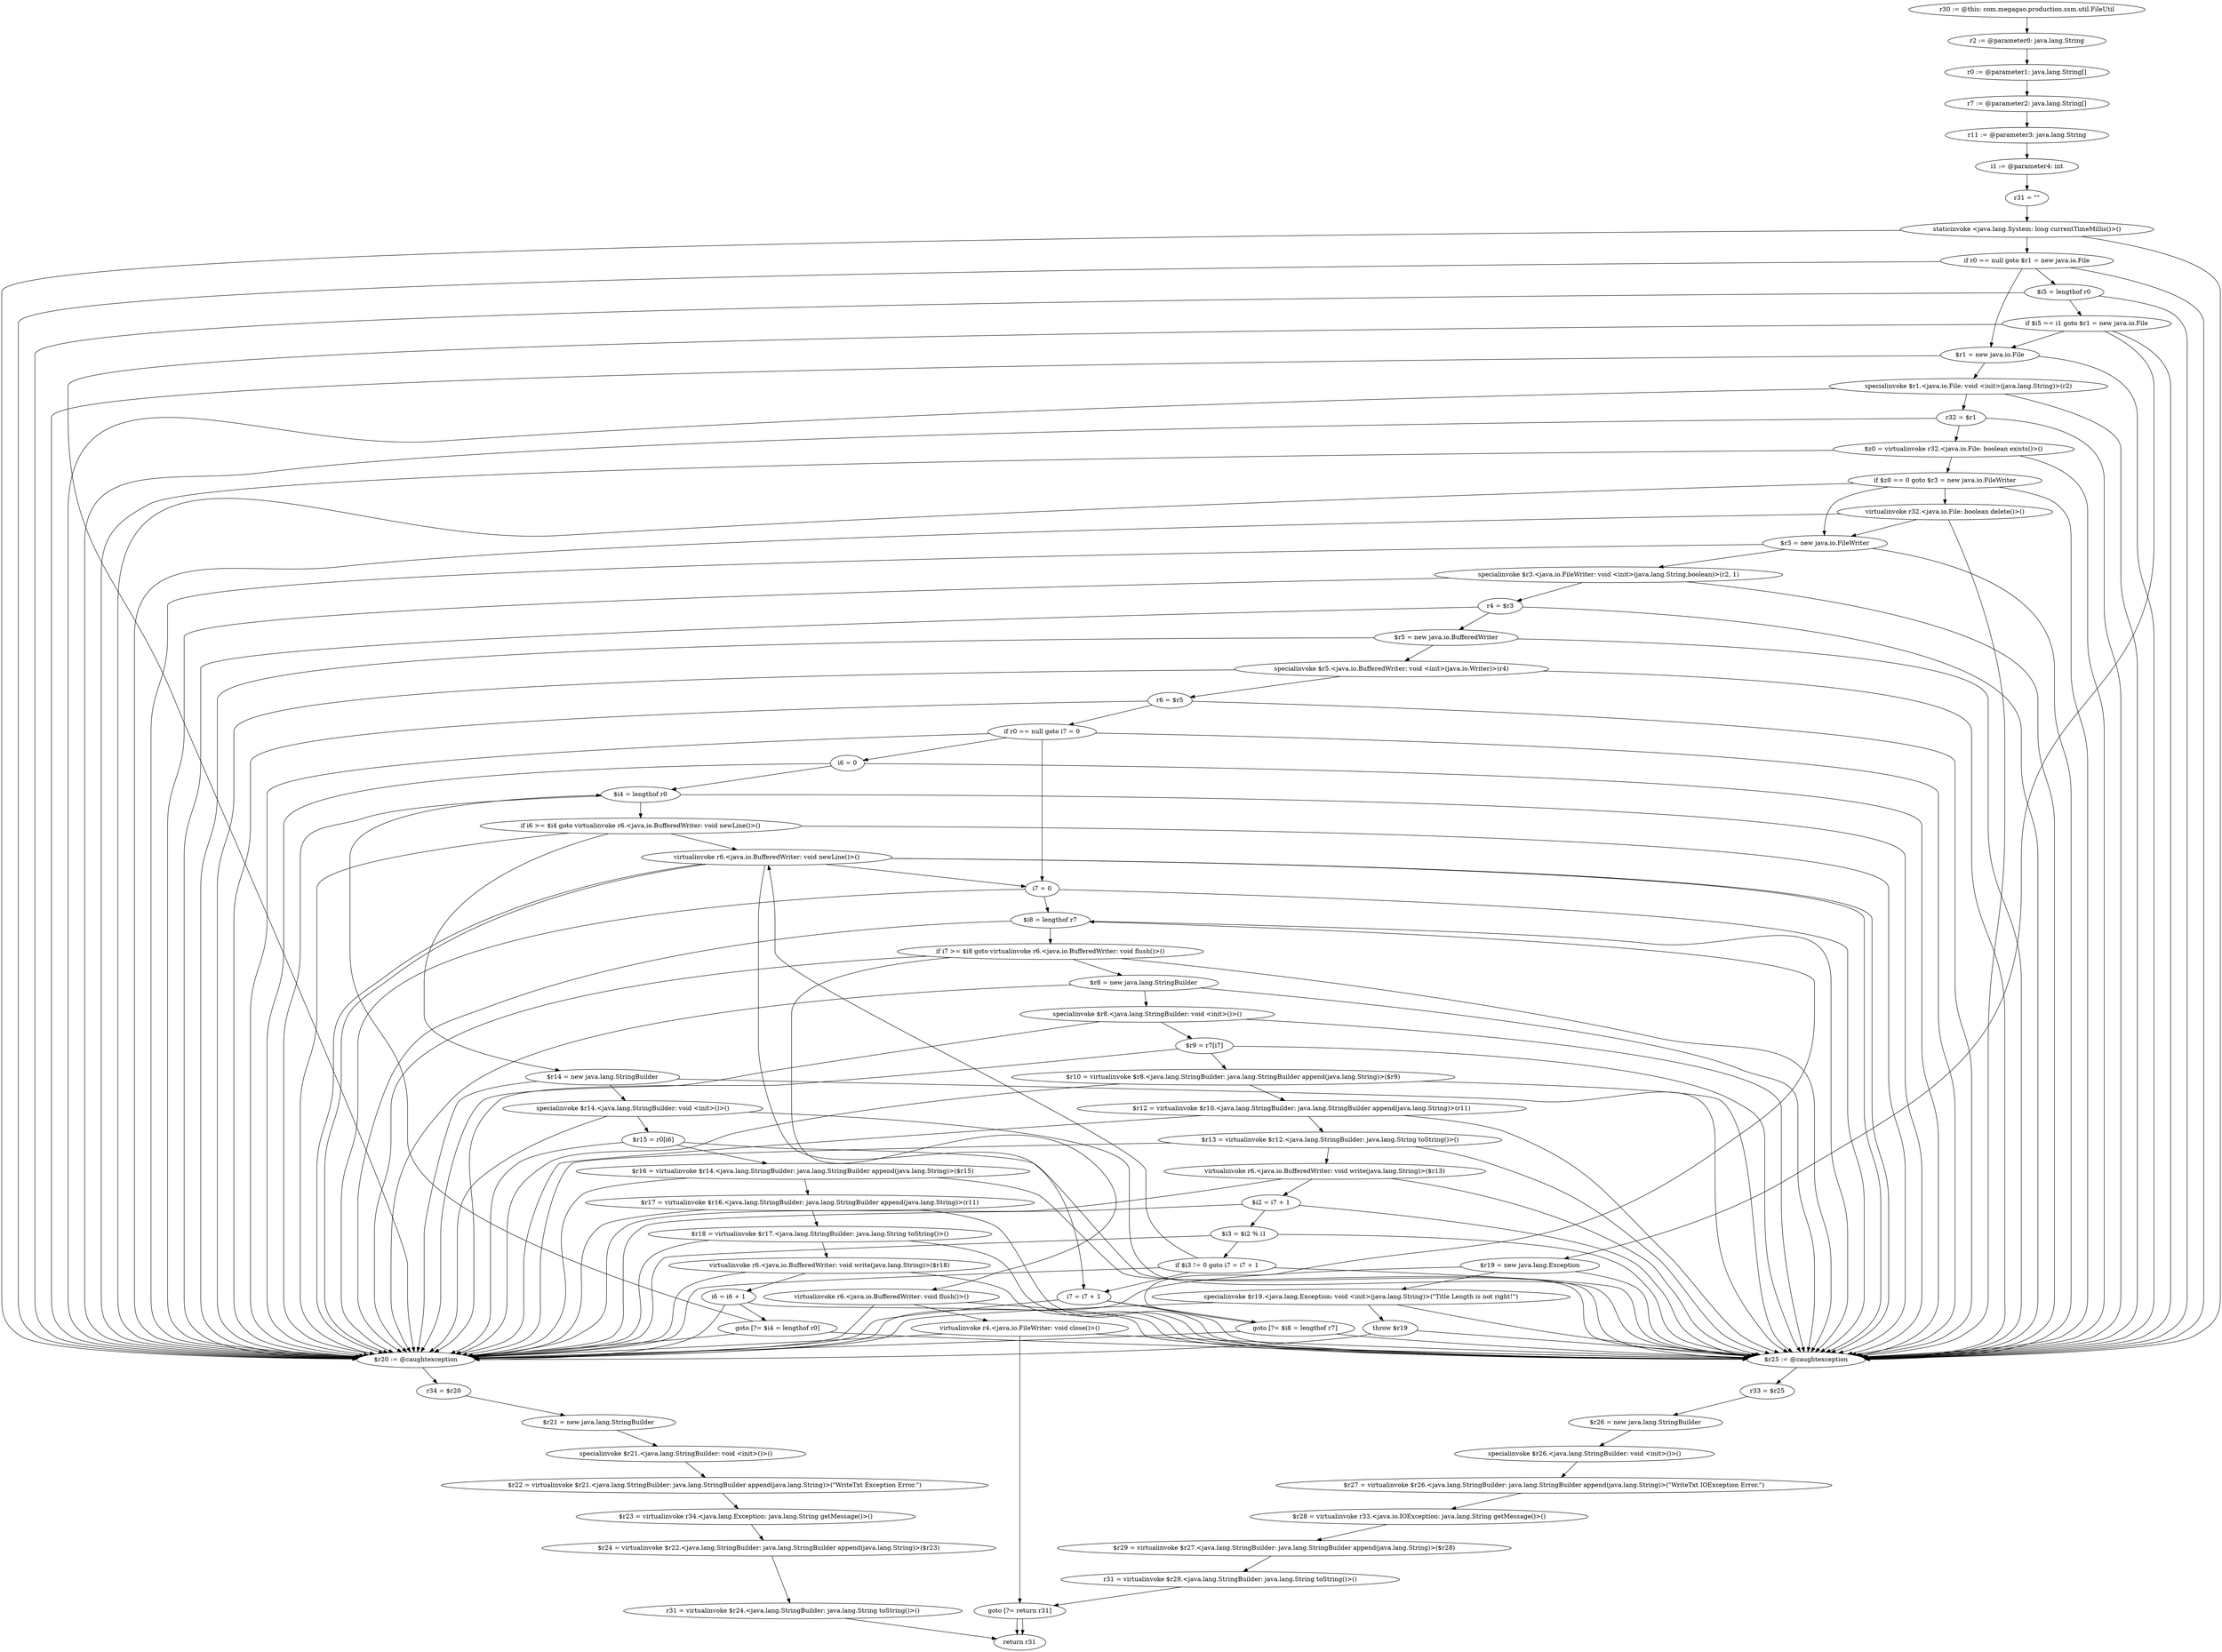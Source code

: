 digraph "unitGraph" {
    "r30 := @this: com.megagao.production.ssm.util.FileUtil"
    "r2 := @parameter0: java.lang.String"
    "r0 := @parameter1: java.lang.String[]"
    "r7 := @parameter2: java.lang.String[]"
    "r11 := @parameter3: java.lang.String"
    "i1 := @parameter4: int"
    "r31 = \"\""
    "staticinvoke <java.lang.System: long currentTimeMillis()>()"
    "if r0 == null goto $r1 = new java.io.File"
    "$i5 = lengthof r0"
    "if $i5 == i1 goto $r1 = new java.io.File"
    "$r19 = new java.lang.Exception"
    "specialinvoke $r19.<java.lang.Exception: void <init>(java.lang.String)>(\"Title Length is not right!\")"
    "throw $r19"
    "$r1 = new java.io.File"
    "specialinvoke $r1.<java.io.File: void <init>(java.lang.String)>(r2)"
    "r32 = $r1"
    "$z0 = virtualinvoke r32.<java.io.File: boolean exists()>()"
    "if $z0 == 0 goto $r3 = new java.io.FileWriter"
    "virtualinvoke r32.<java.io.File: boolean delete()>()"
    "$r3 = new java.io.FileWriter"
    "specialinvoke $r3.<java.io.FileWriter: void <init>(java.lang.String,boolean)>(r2, 1)"
    "r4 = $r3"
    "$r5 = new java.io.BufferedWriter"
    "specialinvoke $r5.<java.io.BufferedWriter: void <init>(java.io.Writer)>(r4)"
    "r6 = $r5"
    "if r0 == null goto i7 = 0"
    "i6 = 0"
    "$i4 = lengthof r0"
    "if i6 >= $i4 goto virtualinvoke r6.<java.io.BufferedWriter: void newLine()>()"
    "$r14 = new java.lang.StringBuilder"
    "specialinvoke $r14.<java.lang.StringBuilder: void <init>()>()"
    "$r15 = r0[i6]"
    "$r16 = virtualinvoke $r14.<java.lang.StringBuilder: java.lang.StringBuilder append(java.lang.String)>($r15)"
    "$r17 = virtualinvoke $r16.<java.lang.StringBuilder: java.lang.StringBuilder append(java.lang.String)>(r11)"
    "$r18 = virtualinvoke $r17.<java.lang.StringBuilder: java.lang.String toString()>()"
    "virtualinvoke r6.<java.io.BufferedWriter: void write(java.lang.String)>($r18)"
    "i6 = i6 + 1"
    "goto [?= $i4 = lengthof r0]"
    "virtualinvoke r6.<java.io.BufferedWriter: void newLine()>()"
    "i7 = 0"
    "$i8 = lengthof r7"
    "if i7 >= $i8 goto virtualinvoke r6.<java.io.BufferedWriter: void flush()>()"
    "$r8 = new java.lang.StringBuilder"
    "specialinvoke $r8.<java.lang.StringBuilder: void <init>()>()"
    "$r9 = r7[i7]"
    "$r10 = virtualinvoke $r8.<java.lang.StringBuilder: java.lang.StringBuilder append(java.lang.String)>($r9)"
    "$r12 = virtualinvoke $r10.<java.lang.StringBuilder: java.lang.StringBuilder append(java.lang.String)>(r11)"
    "$r13 = virtualinvoke $r12.<java.lang.StringBuilder: java.lang.String toString()>()"
    "virtualinvoke r6.<java.io.BufferedWriter: void write(java.lang.String)>($r13)"
    "$i2 = i7 + 1"
    "$i3 = $i2 % i1"
    "if $i3 != 0 goto i7 = i7 + 1"
    "i7 = i7 + 1"
    "goto [?= $i8 = lengthof r7]"
    "virtualinvoke r6.<java.io.BufferedWriter: void flush()>()"
    "virtualinvoke r4.<java.io.FileWriter: void close()>()"
    "goto [?= return r31]"
    "$r25 := @caughtexception"
    "r33 = $r25"
    "$r26 = new java.lang.StringBuilder"
    "specialinvoke $r26.<java.lang.StringBuilder: void <init>()>()"
    "$r27 = virtualinvoke $r26.<java.lang.StringBuilder: java.lang.StringBuilder append(java.lang.String)>(\"WriteTxt IOException Error.\")"
    "$r28 = virtualinvoke r33.<java.io.IOException: java.lang.String getMessage()>()"
    "$r29 = virtualinvoke $r27.<java.lang.StringBuilder: java.lang.StringBuilder append(java.lang.String)>($r28)"
    "r31 = virtualinvoke $r29.<java.lang.StringBuilder: java.lang.String toString()>()"
    "$r20 := @caughtexception"
    "r34 = $r20"
    "$r21 = new java.lang.StringBuilder"
    "specialinvoke $r21.<java.lang.StringBuilder: void <init>()>()"
    "$r22 = virtualinvoke $r21.<java.lang.StringBuilder: java.lang.StringBuilder append(java.lang.String)>(\"WriteTxt Exception Error.\")"
    "$r23 = virtualinvoke r34.<java.lang.Exception: java.lang.String getMessage()>()"
    "$r24 = virtualinvoke $r22.<java.lang.StringBuilder: java.lang.StringBuilder append(java.lang.String)>($r23)"
    "r31 = virtualinvoke $r24.<java.lang.StringBuilder: java.lang.String toString()>()"
    "return r31"
    "r30 := @this: com.megagao.production.ssm.util.FileUtil"->"r2 := @parameter0: java.lang.String";
    "r2 := @parameter0: java.lang.String"->"r0 := @parameter1: java.lang.String[]";
    "r0 := @parameter1: java.lang.String[]"->"r7 := @parameter2: java.lang.String[]";
    "r7 := @parameter2: java.lang.String[]"->"r11 := @parameter3: java.lang.String";
    "r11 := @parameter3: java.lang.String"->"i1 := @parameter4: int";
    "i1 := @parameter4: int"->"r31 = \"\"";
    "r31 = \"\""->"staticinvoke <java.lang.System: long currentTimeMillis()>()";
    "staticinvoke <java.lang.System: long currentTimeMillis()>()"->"$r25 := @caughtexception";
    "staticinvoke <java.lang.System: long currentTimeMillis()>()"->"$r20 := @caughtexception";
    "staticinvoke <java.lang.System: long currentTimeMillis()>()"->"if r0 == null goto $r1 = new java.io.File";
    "if r0 == null goto $r1 = new java.io.File"->"$i5 = lengthof r0";
    "if r0 == null goto $r1 = new java.io.File"->"$r1 = new java.io.File";
    "if r0 == null goto $r1 = new java.io.File"->"$r25 := @caughtexception";
    "if r0 == null goto $r1 = new java.io.File"->"$r20 := @caughtexception";
    "$i5 = lengthof r0"->"$r25 := @caughtexception";
    "$i5 = lengthof r0"->"$r20 := @caughtexception";
    "$i5 = lengthof r0"->"if $i5 == i1 goto $r1 = new java.io.File";
    "if $i5 == i1 goto $r1 = new java.io.File"->"$r19 = new java.lang.Exception";
    "if $i5 == i1 goto $r1 = new java.io.File"->"$r1 = new java.io.File";
    "if $i5 == i1 goto $r1 = new java.io.File"->"$r25 := @caughtexception";
    "if $i5 == i1 goto $r1 = new java.io.File"->"$r20 := @caughtexception";
    "$r19 = new java.lang.Exception"->"$r25 := @caughtexception";
    "$r19 = new java.lang.Exception"->"$r20 := @caughtexception";
    "$r19 = new java.lang.Exception"->"specialinvoke $r19.<java.lang.Exception: void <init>(java.lang.String)>(\"Title Length is not right!\")";
    "specialinvoke $r19.<java.lang.Exception: void <init>(java.lang.String)>(\"Title Length is not right!\")"->"$r25 := @caughtexception";
    "specialinvoke $r19.<java.lang.Exception: void <init>(java.lang.String)>(\"Title Length is not right!\")"->"$r20 := @caughtexception";
    "specialinvoke $r19.<java.lang.Exception: void <init>(java.lang.String)>(\"Title Length is not right!\")"->"throw $r19";
    "throw $r19"->"$r25 := @caughtexception";
    "throw $r19"->"$r20 := @caughtexception";
    "$r1 = new java.io.File"->"$r25 := @caughtexception";
    "$r1 = new java.io.File"->"$r20 := @caughtexception";
    "$r1 = new java.io.File"->"specialinvoke $r1.<java.io.File: void <init>(java.lang.String)>(r2)";
    "specialinvoke $r1.<java.io.File: void <init>(java.lang.String)>(r2)"->"$r25 := @caughtexception";
    "specialinvoke $r1.<java.io.File: void <init>(java.lang.String)>(r2)"->"$r20 := @caughtexception";
    "specialinvoke $r1.<java.io.File: void <init>(java.lang.String)>(r2)"->"r32 = $r1";
    "r32 = $r1"->"$r25 := @caughtexception";
    "r32 = $r1"->"$r20 := @caughtexception";
    "r32 = $r1"->"$z0 = virtualinvoke r32.<java.io.File: boolean exists()>()";
    "$z0 = virtualinvoke r32.<java.io.File: boolean exists()>()"->"$r25 := @caughtexception";
    "$z0 = virtualinvoke r32.<java.io.File: boolean exists()>()"->"$r20 := @caughtexception";
    "$z0 = virtualinvoke r32.<java.io.File: boolean exists()>()"->"if $z0 == 0 goto $r3 = new java.io.FileWriter";
    "if $z0 == 0 goto $r3 = new java.io.FileWriter"->"virtualinvoke r32.<java.io.File: boolean delete()>()";
    "if $z0 == 0 goto $r3 = new java.io.FileWriter"->"$r3 = new java.io.FileWriter";
    "if $z0 == 0 goto $r3 = new java.io.FileWriter"->"$r25 := @caughtexception";
    "if $z0 == 0 goto $r3 = new java.io.FileWriter"->"$r20 := @caughtexception";
    "virtualinvoke r32.<java.io.File: boolean delete()>()"->"$r25 := @caughtexception";
    "virtualinvoke r32.<java.io.File: boolean delete()>()"->"$r20 := @caughtexception";
    "virtualinvoke r32.<java.io.File: boolean delete()>()"->"$r3 = new java.io.FileWriter";
    "$r3 = new java.io.FileWriter"->"$r25 := @caughtexception";
    "$r3 = new java.io.FileWriter"->"$r20 := @caughtexception";
    "$r3 = new java.io.FileWriter"->"specialinvoke $r3.<java.io.FileWriter: void <init>(java.lang.String,boolean)>(r2, 1)";
    "specialinvoke $r3.<java.io.FileWriter: void <init>(java.lang.String,boolean)>(r2, 1)"->"$r25 := @caughtexception";
    "specialinvoke $r3.<java.io.FileWriter: void <init>(java.lang.String,boolean)>(r2, 1)"->"$r20 := @caughtexception";
    "specialinvoke $r3.<java.io.FileWriter: void <init>(java.lang.String,boolean)>(r2, 1)"->"r4 = $r3";
    "r4 = $r3"->"$r25 := @caughtexception";
    "r4 = $r3"->"$r20 := @caughtexception";
    "r4 = $r3"->"$r5 = new java.io.BufferedWriter";
    "$r5 = new java.io.BufferedWriter"->"$r25 := @caughtexception";
    "$r5 = new java.io.BufferedWriter"->"$r20 := @caughtexception";
    "$r5 = new java.io.BufferedWriter"->"specialinvoke $r5.<java.io.BufferedWriter: void <init>(java.io.Writer)>(r4)";
    "specialinvoke $r5.<java.io.BufferedWriter: void <init>(java.io.Writer)>(r4)"->"$r25 := @caughtexception";
    "specialinvoke $r5.<java.io.BufferedWriter: void <init>(java.io.Writer)>(r4)"->"$r20 := @caughtexception";
    "specialinvoke $r5.<java.io.BufferedWriter: void <init>(java.io.Writer)>(r4)"->"r6 = $r5";
    "r6 = $r5"->"$r25 := @caughtexception";
    "r6 = $r5"->"$r20 := @caughtexception";
    "r6 = $r5"->"if r0 == null goto i7 = 0";
    "if r0 == null goto i7 = 0"->"i6 = 0";
    "if r0 == null goto i7 = 0"->"i7 = 0";
    "if r0 == null goto i7 = 0"->"$r25 := @caughtexception";
    "if r0 == null goto i7 = 0"->"$r20 := @caughtexception";
    "i6 = 0"->"$r25 := @caughtexception";
    "i6 = 0"->"$r20 := @caughtexception";
    "i6 = 0"->"$i4 = lengthof r0";
    "$i4 = lengthof r0"->"$r25 := @caughtexception";
    "$i4 = lengthof r0"->"$r20 := @caughtexception";
    "$i4 = lengthof r0"->"if i6 >= $i4 goto virtualinvoke r6.<java.io.BufferedWriter: void newLine()>()";
    "if i6 >= $i4 goto virtualinvoke r6.<java.io.BufferedWriter: void newLine()>()"->"$r14 = new java.lang.StringBuilder";
    "if i6 >= $i4 goto virtualinvoke r6.<java.io.BufferedWriter: void newLine()>()"->"virtualinvoke r6.<java.io.BufferedWriter: void newLine()>()";
    "if i6 >= $i4 goto virtualinvoke r6.<java.io.BufferedWriter: void newLine()>()"->"$r25 := @caughtexception";
    "if i6 >= $i4 goto virtualinvoke r6.<java.io.BufferedWriter: void newLine()>()"->"$r20 := @caughtexception";
    "$r14 = new java.lang.StringBuilder"->"$r25 := @caughtexception";
    "$r14 = new java.lang.StringBuilder"->"$r20 := @caughtexception";
    "$r14 = new java.lang.StringBuilder"->"specialinvoke $r14.<java.lang.StringBuilder: void <init>()>()";
    "specialinvoke $r14.<java.lang.StringBuilder: void <init>()>()"->"$r25 := @caughtexception";
    "specialinvoke $r14.<java.lang.StringBuilder: void <init>()>()"->"$r20 := @caughtexception";
    "specialinvoke $r14.<java.lang.StringBuilder: void <init>()>()"->"$r15 = r0[i6]";
    "$r15 = r0[i6]"->"$r25 := @caughtexception";
    "$r15 = r0[i6]"->"$r20 := @caughtexception";
    "$r15 = r0[i6]"->"$r16 = virtualinvoke $r14.<java.lang.StringBuilder: java.lang.StringBuilder append(java.lang.String)>($r15)";
    "$r16 = virtualinvoke $r14.<java.lang.StringBuilder: java.lang.StringBuilder append(java.lang.String)>($r15)"->"$r25 := @caughtexception";
    "$r16 = virtualinvoke $r14.<java.lang.StringBuilder: java.lang.StringBuilder append(java.lang.String)>($r15)"->"$r20 := @caughtexception";
    "$r16 = virtualinvoke $r14.<java.lang.StringBuilder: java.lang.StringBuilder append(java.lang.String)>($r15)"->"$r17 = virtualinvoke $r16.<java.lang.StringBuilder: java.lang.StringBuilder append(java.lang.String)>(r11)";
    "$r17 = virtualinvoke $r16.<java.lang.StringBuilder: java.lang.StringBuilder append(java.lang.String)>(r11)"->"$r25 := @caughtexception";
    "$r17 = virtualinvoke $r16.<java.lang.StringBuilder: java.lang.StringBuilder append(java.lang.String)>(r11)"->"$r20 := @caughtexception";
    "$r17 = virtualinvoke $r16.<java.lang.StringBuilder: java.lang.StringBuilder append(java.lang.String)>(r11)"->"$r18 = virtualinvoke $r17.<java.lang.StringBuilder: java.lang.String toString()>()";
    "$r18 = virtualinvoke $r17.<java.lang.StringBuilder: java.lang.String toString()>()"->"$r25 := @caughtexception";
    "$r18 = virtualinvoke $r17.<java.lang.StringBuilder: java.lang.String toString()>()"->"$r20 := @caughtexception";
    "$r18 = virtualinvoke $r17.<java.lang.StringBuilder: java.lang.String toString()>()"->"virtualinvoke r6.<java.io.BufferedWriter: void write(java.lang.String)>($r18)";
    "virtualinvoke r6.<java.io.BufferedWriter: void write(java.lang.String)>($r18)"->"$r25 := @caughtexception";
    "virtualinvoke r6.<java.io.BufferedWriter: void write(java.lang.String)>($r18)"->"$r20 := @caughtexception";
    "virtualinvoke r6.<java.io.BufferedWriter: void write(java.lang.String)>($r18)"->"i6 = i6 + 1";
    "i6 = i6 + 1"->"$r25 := @caughtexception";
    "i6 = i6 + 1"->"$r20 := @caughtexception";
    "i6 = i6 + 1"->"goto [?= $i4 = lengthof r0]";
    "goto [?= $i4 = lengthof r0]"->"$r25 := @caughtexception";
    "goto [?= $i4 = lengthof r0]"->"$r20 := @caughtexception";
    "goto [?= $i4 = lengthof r0]"->"$i4 = lengthof r0";
    "virtualinvoke r6.<java.io.BufferedWriter: void newLine()>()"->"$r25 := @caughtexception";
    "virtualinvoke r6.<java.io.BufferedWriter: void newLine()>()"->"$r20 := @caughtexception";
    "virtualinvoke r6.<java.io.BufferedWriter: void newLine()>()"->"i7 = 0";
    "i7 = 0"->"$r25 := @caughtexception";
    "i7 = 0"->"$r20 := @caughtexception";
    "i7 = 0"->"$i8 = lengthof r7";
    "$i8 = lengthof r7"->"$r25 := @caughtexception";
    "$i8 = lengthof r7"->"$r20 := @caughtexception";
    "$i8 = lengthof r7"->"if i7 >= $i8 goto virtualinvoke r6.<java.io.BufferedWriter: void flush()>()";
    "if i7 >= $i8 goto virtualinvoke r6.<java.io.BufferedWriter: void flush()>()"->"$r8 = new java.lang.StringBuilder";
    "if i7 >= $i8 goto virtualinvoke r6.<java.io.BufferedWriter: void flush()>()"->"virtualinvoke r6.<java.io.BufferedWriter: void flush()>()";
    "if i7 >= $i8 goto virtualinvoke r6.<java.io.BufferedWriter: void flush()>()"->"$r25 := @caughtexception";
    "if i7 >= $i8 goto virtualinvoke r6.<java.io.BufferedWriter: void flush()>()"->"$r20 := @caughtexception";
    "$r8 = new java.lang.StringBuilder"->"$r25 := @caughtexception";
    "$r8 = new java.lang.StringBuilder"->"$r20 := @caughtexception";
    "$r8 = new java.lang.StringBuilder"->"specialinvoke $r8.<java.lang.StringBuilder: void <init>()>()";
    "specialinvoke $r8.<java.lang.StringBuilder: void <init>()>()"->"$r25 := @caughtexception";
    "specialinvoke $r8.<java.lang.StringBuilder: void <init>()>()"->"$r20 := @caughtexception";
    "specialinvoke $r8.<java.lang.StringBuilder: void <init>()>()"->"$r9 = r7[i7]";
    "$r9 = r7[i7]"->"$r25 := @caughtexception";
    "$r9 = r7[i7]"->"$r20 := @caughtexception";
    "$r9 = r7[i7]"->"$r10 = virtualinvoke $r8.<java.lang.StringBuilder: java.lang.StringBuilder append(java.lang.String)>($r9)";
    "$r10 = virtualinvoke $r8.<java.lang.StringBuilder: java.lang.StringBuilder append(java.lang.String)>($r9)"->"$r25 := @caughtexception";
    "$r10 = virtualinvoke $r8.<java.lang.StringBuilder: java.lang.StringBuilder append(java.lang.String)>($r9)"->"$r20 := @caughtexception";
    "$r10 = virtualinvoke $r8.<java.lang.StringBuilder: java.lang.StringBuilder append(java.lang.String)>($r9)"->"$r12 = virtualinvoke $r10.<java.lang.StringBuilder: java.lang.StringBuilder append(java.lang.String)>(r11)";
    "$r12 = virtualinvoke $r10.<java.lang.StringBuilder: java.lang.StringBuilder append(java.lang.String)>(r11)"->"$r25 := @caughtexception";
    "$r12 = virtualinvoke $r10.<java.lang.StringBuilder: java.lang.StringBuilder append(java.lang.String)>(r11)"->"$r20 := @caughtexception";
    "$r12 = virtualinvoke $r10.<java.lang.StringBuilder: java.lang.StringBuilder append(java.lang.String)>(r11)"->"$r13 = virtualinvoke $r12.<java.lang.StringBuilder: java.lang.String toString()>()";
    "$r13 = virtualinvoke $r12.<java.lang.StringBuilder: java.lang.String toString()>()"->"$r25 := @caughtexception";
    "$r13 = virtualinvoke $r12.<java.lang.StringBuilder: java.lang.String toString()>()"->"$r20 := @caughtexception";
    "$r13 = virtualinvoke $r12.<java.lang.StringBuilder: java.lang.String toString()>()"->"virtualinvoke r6.<java.io.BufferedWriter: void write(java.lang.String)>($r13)";
    "virtualinvoke r6.<java.io.BufferedWriter: void write(java.lang.String)>($r13)"->"$r25 := @caughtexception";
    "virtualinvoke r6.<java.io.BufferedWriter: void write(java.lang.String)>($r13)"->"$r20 := @caughtexception";
    "virtualinvoke r6.<java.io.BufferedWriter: void write(java.lang.String)>($r13)"->"$i2 = i7 + 1";
    "$i2 = i7 + 1"->"$r25 := @caughtexception";
    "$i2 = i7 + 1"->"$r20 := @caughtexception";
    "$i2 = i7 + 1"->"$i3 = $i2 % i1";
    "$i3 = $i2 % i1"->"$r25 := @caughtexception";
    "$i3 = $i2 % i1"->"$r20 := @caughtexception";
    "$i3 = $i2 % i1"->"if $i3 != 0 goto i7 = i7 + 1";
    "if $i3 != 0 goto i7 = i7 + 1"->"virtualinvoke r6.<java.io.BufferedWriter: void newLine()>()";
    "if $i3 != 0 goto i7 = i7 + 1"->"i7 = i7 + 1";
    "if $i3 != 0 goto i7 = i7 + 1"->"$r25 := @caughtexception";
    "if $i3 != 0 goto i7 = i7 + 1"->"$r20 := @caughtexception";
    "virtualinvoke r6.<java.io.BufferedWriter: void newLine()>()"->"$r25 := @caughtexception";
    "virtualinvoke r6.<java.io.BufferedWriter: void newLine()>()"->"$r20 := @caughtexception";
    "virtualinvoke r6.<java.io.BufferedWriter: void newLine()>()"->"i7 = i7 + 1";
    "i7 = i7 + 1"->"$r25 := @caughtexception";
    "i7 = i7 + 1"->"$r20 := @caughtexception";
    "i7 = i7 + 1"->"goto [?= $i8 = lengthof r7]";
    "goto [?= $i8 = lengthof r7]"->"$r25 := @caughtexception";
    "goto [?= $i8 = lengthof r7]"->"$r20 := @caughtexception";
    "goto [?= $i8 = lengthof r7]"->"$i8 = lengthof r7";
    "virtualinvoke r6.<java.io.BufferedWriter: void flush()>()"->"$r25 := @caughtexception";
    "virtualinvoke r6.<java.io.BufferedWriter: void flush()>()"->"$r20 := @caughtexception";
    "virtualinvoke r6.<java.io.BufferedWriter: void flush()>()"->"virtualinvoke r4.<java.io.FileWriter: void close()>()";
    "virtualinvoke r4.<java.io.FileWriter: void close()>()"->"$r25 := @caughtexception";
    "virtualinvoke r4.<java.io.FileWriter: void close()>()"->"$r20 := @caughtexception";
    "virtualinvoke r4.<java.io.FileWriter: void close()>()"->"goto [?= return r31]";
    "goto [?= return r31]"->"return r31";
    "$r25 := @caughtexception"->"r33 = $r25";
    "r33 = $r25"->"$r26 = new java.lang.StringBuilder";
    "$r26 = new java.lang.StringBuilder"->"specialinvoke $r26.<java.lang.StringBuilder: void <init>()>()";
    "specialinvoke $r26.<java.lang.StringBuilder: void <init>()>()"->"$r27 = virtualinvoke $r26.<java.lang.StringBuilder: java.lang.StringBuilder append(java.lang.String)>(\"WriteTxt IOException Error.\")";
    "$r27 = virtualinvoke $r26.<java.lang.StringBuilder: java.lang.StringBuilder append(java.lang.String)>(\"WriteTxt IOException Error.\")"->"$r28 = virtualinvoke r33.<java.io.IOException: java.lang.String getMessage()>()";
    "$r28 = virtualinvoke r33.<java.io.IOException: java.lang.String getMessage()>()"->"$r29 = virtualinvoke $r27.<java.lang.StringBuilder: java.lang.StringBuilder append(java.lang.String)>($r28)";
    "$r29 = virtualinvoke $r27.<java.lang.StringBuilder: java.lang.StringBuilder append(java.lang.String)>($r28)"->"r31 = virtualinvoke $r29.<java.lang.StringBuilder: java.lang.String toString()>()";
    "r31 = virtualinvoke $r29.<java.lang.StringBuilder: java.lang.String toString()>()"->"goto [?= return r31]";
    "goto [?= return r31]"->"return r31";
    "$r20 := @caughtexception"->"r34 = $r20";
    "r34 = $r20"->"$r21 = new java.lang.StringBuilder";
    "$r21 = new java.lang.StringBuilder"->"specialinvoke $r21.<java.lang.StringBuilder: void <init>()>()";
    "specialinvoke $r21.<java.lang.StringBuilder: void <init>()>()"->"$r22 = virtualinvoke $r21.<java.lang.StringBuilder: java.lang.StringBuilder append(java.lang.String)>(\"WriteTxt Exception Error.\")";
    "$r22 = virtualinvoke $r21.<java.lang.StringBuilder: java.lang.StringBuilder append(java.lang.String)>(\"WriteTxt Exception Error.\")"->"$r23 = virtualinvoke r34.<java.lang.Exception: java.lang.String getMessage()>()";
    "$r23 = virtualinvoke r34.<java.lang.Exception: java.lang.String getMessage()>()"->"$r24 = virtualinvoke $r22.<java.lang.StringBuilder: java.lang.StringBuilder append(java.lang.String)>($r23)";
    "$r24 = virtualinvoke $r22.<java.lang.StringBuilder: java.lang.StringBuilder append(java.lang.String)>($r23)"->"r31 = virtualinvoke $r24.<java.lang.StringBuilder: java.lang.String toString()>()";
    "r31 = virtualinvoke $r24.<java.lang.StringBuilder: java.lang.String toString()>()"->"return r31";
}

